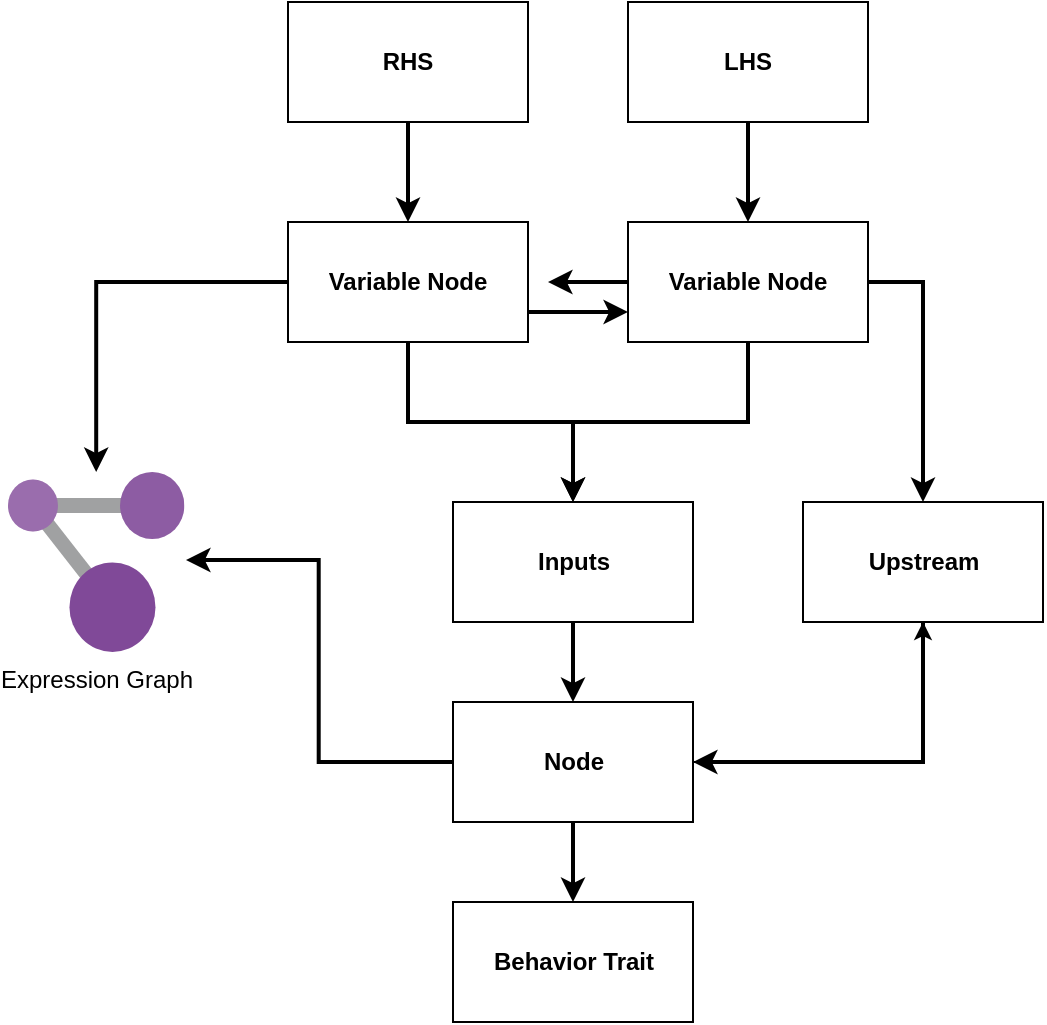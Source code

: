 <mxfile version="27.0.9">
  <diagram name="Page-1" id="POKbRjyyL2bzoQBOzGFW">
    <mxGraphModel dx="1305" dy="795" grid="1" gridSize="10" guides="1" tooltips="1" connect="1" arrows="1" fold="1" page="1" pageScale="1" pageWidth="850" pageHeight="1100" math="0" shadow="0">
      <root>
        <mxCell id="0" />
        <mxCell id="1" parent="0" />
        <mxCell id="hCSqvV3AbPPHzn8vGVyA-118" style="edgeStyle=orthogonalEdgeStyle;rounded=0;orthogonalLoop=1;jettySize=auto;html=1;exitX=0.5;exitY=1;exitDx=0;exitDy=0;strokeWidth=2;" edge="1" parent="1" source="hCSqvV3AbPPHzn8vGVyA-109" target="hCSqvV3AbPPHzn8vGVyA-111">
          <mxGeometry relative="1" as="geometry" />
        </mxCell>
        <mxCell id="hCSqvV3AbPPHzn8vGVyA-109" value="&lt;b&gt;RHS&lt;/b&gt;" style="rounded=0;whiteSpace=wrap;html=1;" vertex="1" parent="1">
          <mxGeometry x="280" y="90" width="120" height="60" as="geometry" />
        </mxCell>
        <mxCell id="hCSqvV3AbPPHzn8vGVyA-119" style="edgeStyle=orthogonalEdgeStyle;rounded=0;orthogonalLoop=1;jettySize=auto;html=1;exitX=0.5;exitY=1;exitDx=0;exitDy=0;entryX=0.5;entryY=0;entryDx=0;entryDy=0;strokeWidth=2;" edge="1" parent="1" source="hCSqvV3AbPPHzn8vGVyA-110" target="hCSqvV3AbPPHzn8vGVyA-112">
          <mxGeometry relative="1" as="geometry" />
        </mxCell>
        <mxCell id="hCSqvV3AbPPHzn8vGVyA-110" value="&lt;b&gt;LHS&lt;/b&gt;" style="rounded=0;whiteSpace=wrap;html=1;" vertex="1" parent="1">
          <mxGeometry x="450" y="90" width="120" height="60" as="geometry" />
        </mxCell>
        <mxCell id="hCSqvV3AbPPHzn8vGVyA-129" style="edgeStyle=orthogonalEdgeStyle;rounded=0;orthogonalLoop=1;jettySize=auto;html=1;exitX=0;exitY=0.5;exitDx=0;exitDy=0;strokeWidth=2;" edge="1" parent="1" source="hCSqvV3AbPPHzn8vGVyA-111" target="hCSqvV3AbPPHzn8vGVyA-116">
          <mxGeometry relative="1" as="geometry" />
        </mxCell>
        <mxCell id="hCSqvV3AbPPHzn8vGVyA-142" style="edgeStyle=orthogonalEdgeStyle;rounded=0;orthogonalLoop=1;jettySize=auto;html=1;exitX=0.5;exitY=1;exitDx=0;exitDy=0;entryX=0.5;entryY=0;entryDx=0;entryDy=0;strokeWidth=2;" edge="1" parent="1" source="hCSqvV3AbPPHzn8vGVyA-148" target="hCSqvV3AbPPHzn8vGVyA-124">
          <mxGeometry relative="1" as="geometry" />
        </mxCell>
        <mxCell id="hCSqvV3AbPPHzn8vGVyA-146" style="edgeStyle=orthogonalEdgeStyle;rounded=0;orthogonalLoop=1;jettySize=auto;html=1;exitX=1;exitY=0.75;exitDx=0;exitDy=0;entryX=0;entryY=0.75;entryDx=0;entryDy=0;strokeWidth=2;" edge="1" parent="1" source="hCSqvV3AbPPHzn8vGVyA-111" target="hCSqvV3AbPPHzn8vGVyA-112">
          <mxGeometry relative="1" as="geometry" />
        </mxCell>
        <mxCell id="hCSqvV3AbPPHzn8vGVyA-150" style="edgeStyle=orthogonalEdgeStyle;rounded=0;orthogonalLoop=1;jettySize=auto;html=1;exitX=0.5;exitY=1;exitDx=0;exitDy=0;entryX=0.5;entryY=0;entryDx=0;entryDy=0;strokeWidth=2;" edge="1" parent="1" source="hCSqvV3AbPPHzn8vGVyA-111" target="hCSqvV3AbPPHzn8vGVyA-148">
          <mxGeometry relative="1" as="geometry" />
        </mxCell>
        <mxCell id="hCSqvV3AbPPHzn8vGVyA-111" value="&lt;b&gt;Variable Node&lt;/b&gt;" style="rounded=0;whiteSpace=wrap;html=1;gradientColor=none;" vertex="1" parent="1">
          <mxGeometry x="280" y="200" width="120" height="60" as="geometry" />
        </mxCell>
        <mxCell id="hCSqvV3AbPPHzn8vGVyA-127" style="edgeStyle=orthogonalEdgeStyle;rounded=0;orthogonalLoop=1;jettySize=auto;html=1;exitX=0;exitY=0.5;exitDx=0;exitDy=0;strokeWidth=2;" edge="1" parent="1" source="hCSqvV3AbPPHzn8vGVyA-112">
          <mxGeometry relative="1" as="geometry">
            <mxPoint x="410" y="230" as="targetPoint" />
          </mxGeometry>
        </mxCell>
        <mxCell id="hCSqvV3AbPPHzn8vGVyA-151" style="edgeStyle=orthogonalEdgeStyle;rounded=0;orthogonalLoop=1;jettySize=auto;html=1;exitX=0.5;exitY=1;exitDx=0;exitDy=0;entryX=0.5;entryY=0;entryDx=0;entryDy=0;strokeWidth=2;" edge="1" parent="1" source="hCSqvV3AbPPHzn8vGVyA-112" target="hCSqvV3AbPPHzn8vGVyA-148">
          <mxGeometry relative="1" as="geometry" />
        </mxCell>
        <mxCell id="hCSqvV3AbPPHzn8vGVyA-154" style="edgeStyle=orthogonalEdgeStyle;rounded=0;orthogonalLoop=1;jettySize=auto;html=1;exitX=1;exitY=0.5;exitDx=0;exitDy=0;entryX=0.5;entryY=0;entryDx=0;entryDy=0;strokeWidth=2;" edge="1" parent="1" source="hCSqvV3AbPPHzn8vGVyA-112" target="hCSqvV3AbPPHzn8vGVyA-152">
          <mxGeometry relative="1" as="geometry" />
        </mxCell>
        <mxCell id="hCSqvV3AbPPHzn8vGVyA-112" value="&lt;b&gt;Variable Node&lt;/b&gt;" style="rounded=0;whiteSpace=wrap;html=1;" vertex="1" parent="1">
          <mxGeometry x="450" y="200" width="120" height="60" as="geometry" />
        </mxCell>
        <mxCell id="hCSqvV3AbPPHzn8vGVyA-133" style="edgeStyle=orthogonalEdgeStyle;rounded=0;orthogonalLoop=1;jettySize=auto;html=1;exitX=0.5;exitY=1;exitDx=0;exitDy=0;entryX=0.5;entryY=0;entryDx=0;entryDy=0;strokeWidth=2;" edge="1" parent="1" source="hCSqvV3AbPPHzn8vGVyA-124" target="hCSqvV3AbPPHzn8vGVyA-132">
          <mxGeometry relative="1" as="geometry" />
        </mxCell>
        <mxCell id="hCSqvV3AbPPHzn8vGVyA-156" style="edgeStyle=orthogonalEdgeStyle;rounded=0;orthogonalLoop=1;jettySize=auto;html=1;exitX=1;exitY=0.5;exitDx=0;exitDy=0;" edge="1" parent="1" source="hCSqvV3AbPPHzn8vGVyA-124" target="hCSqvV3AbPPHzn8vGVyA-152">
          <mxGeometry relative="1" as="geometry" />
        </mxCell>
        <mxCell id="hCSqvV3AbPPHzn8vGVyA-124" value="&lt;b&gt;Node&lt;/b&gt;" style="rounded=0;whiteSpace=wrap;html=1;" vertex="1" parent="1">
          <mxGeometry x="362.5" y="440" width="120" height="60" as="geometry" />
        </mxCell>
        <mxCell id="hCSqvV3AbPPHzn8vGVyA-116" value="Expression Graph" style="image;sketch=0;aspect=fixed;html=1;points=[];align=center;fontSize=12;image=img/lib/mscae/Resource_Graph_Explorer.svg;" vertex="1" parent="1">
          <mxGeometry x="140" y="325" width="88.2" height="90" as="geometry" />
        </mxCell>
        <mxCell id="hCSqvV3AbPPHzn8vGVyA-132" value="&lt;b&gt;Behavior Trait&lt;/b&gt;" style="rounded=0;whiteSpace=wrap;html=1;" vertex="1" parent="1">
          <mxGeometry x="362.5" y="540" width="120" height="60" as="geometry" />
        </mxCell>
        <mxCell id="hCSqvV3AbPPHzn8vGVyA-148" value="&lt;b&gt;Inputs&lt;/b&gt;" style="rounded=0;whiteSpace=wrap;html=1;" vertex="1" parent="1">
          <mxGeometry x="362.5" y="340" width="120" height="60" as="geometry" />
        </mxCell>
        <mxCell id="hCSqvV3AbPPHzn8vGVyA-155" style="edgeStyle=orthogonalEdgeStyle;rounded=0;orthogonalLoop=1;jettySize=auto;html=1;exitX=0.5;exitY=1;exitDx=0;exitDy=0;entryX=1;entryY=0.5;entryDx=0;entryDy=0;endArrow=classic;endFill=1;strokeWidth=2;" edge="1" parent="1" source="hCSqvV3AbPPHzn8vGVyA-152" target="hCSqvV3AbPPHzn8vGVyA-124">
          <mxGeometry relative="1" as="geometry" />
        </mxCell>
        <mxCell id="hCSqvV3AbPPHzn8vGVyA-152" value="&lt;b&gt;Upstream &lt;br&gt;&lt;/b&gt;" style="rounded=0;whiteSpace=wrap;html=1;" vertex="1" parent="1">
          <mxGeometry x="537.5" y="340" width="120" height="60" as="geometry" />
        </mxCell>
        <mxCell id="hCSqvV3AbPPHzn8vGVyA-157" style="edgeStyle=orthogonalEdgeStyle;rounded=0;orthogonalLoop=1;jettySize=auto;html=1;exitX=0;exitY=0.5;exitDx=0;exitDy=0;entryX=1.009;entryY=0.489;entryDx=0;entryDy=0;entryPerimeter=0;strokeWidth=2;" edge="1" parent="1" source="hCSqvV3AbPPHzn8vGVyA-124" target="hCSqvV3AbPPHzn8vGVyA-116">
          <mxGeometry relative="1" as="geometry" />
        </mxCell>
      </root>
    </mxGraphModel>
  </diagram>
</mxfile>
